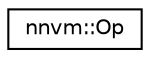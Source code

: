 digraph "Graphical Class Hierarchy"
{
 // LATEX_PDF_SIZE
  edge [fontname="Helvetica",fontsize="10",labelfontname="Helvetica",labelfontsize="10"];
  node [fontname="Helvetica",fontsize="10",shape=record];
  rankdir="LR";
  Node0 [label="nnvm::Op",height=0.2,width=0.4,color="black", fillcolor="white", style="filled",URL="$classnnvm_1_1Op.html",tooltip="Operator structure."];
}

